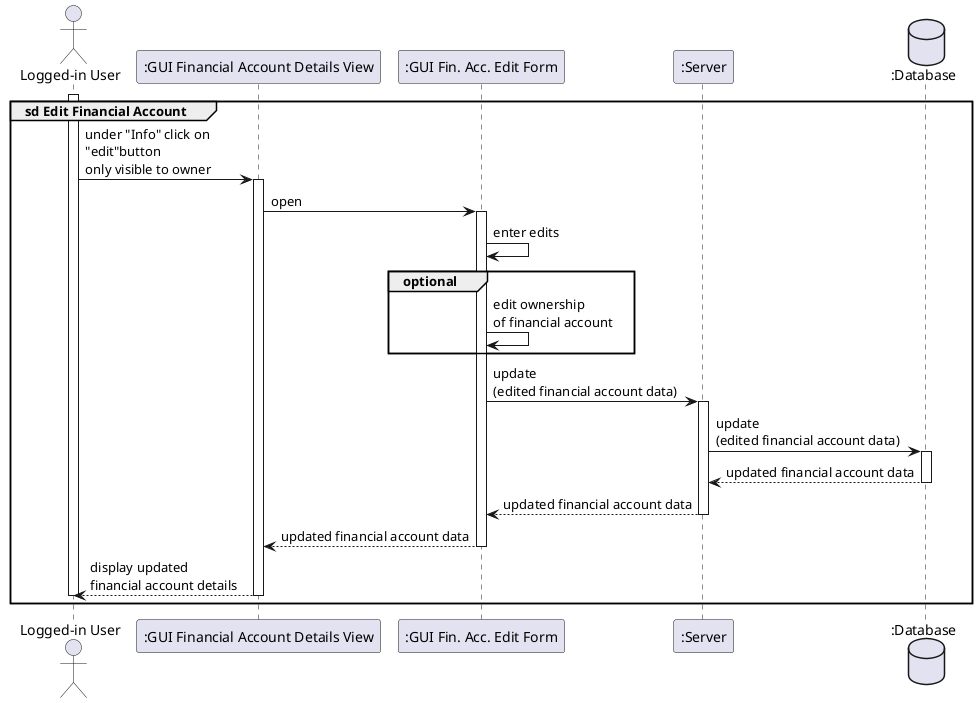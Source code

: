 @startuml

actor "Logged-in User" as user
participant ":GUI Financial Account Details View" as gui
participant ":GUI Fin. Acc. Edit Form" as edit
participant ":Server" as server
database ":Database" as database

group sd Edit Financial Account
    activate user
    user -> gui++ : under "Info" click on \n"edit"button \nonly visible to owner
        gui -> edit++ : open
            edit -> edit : enter edits
            group optional
            edit -> edit : edit ownership \nof financial account
            end
            edit -> server++ : update \n(edited financial account data)
                server -> database++ : update \n(edited financial account data)
                return updated financial account data
            return updated financial account data
        return updated financial account data
    return display updated \nfinancial account details
    deactivate user
end

@enduml